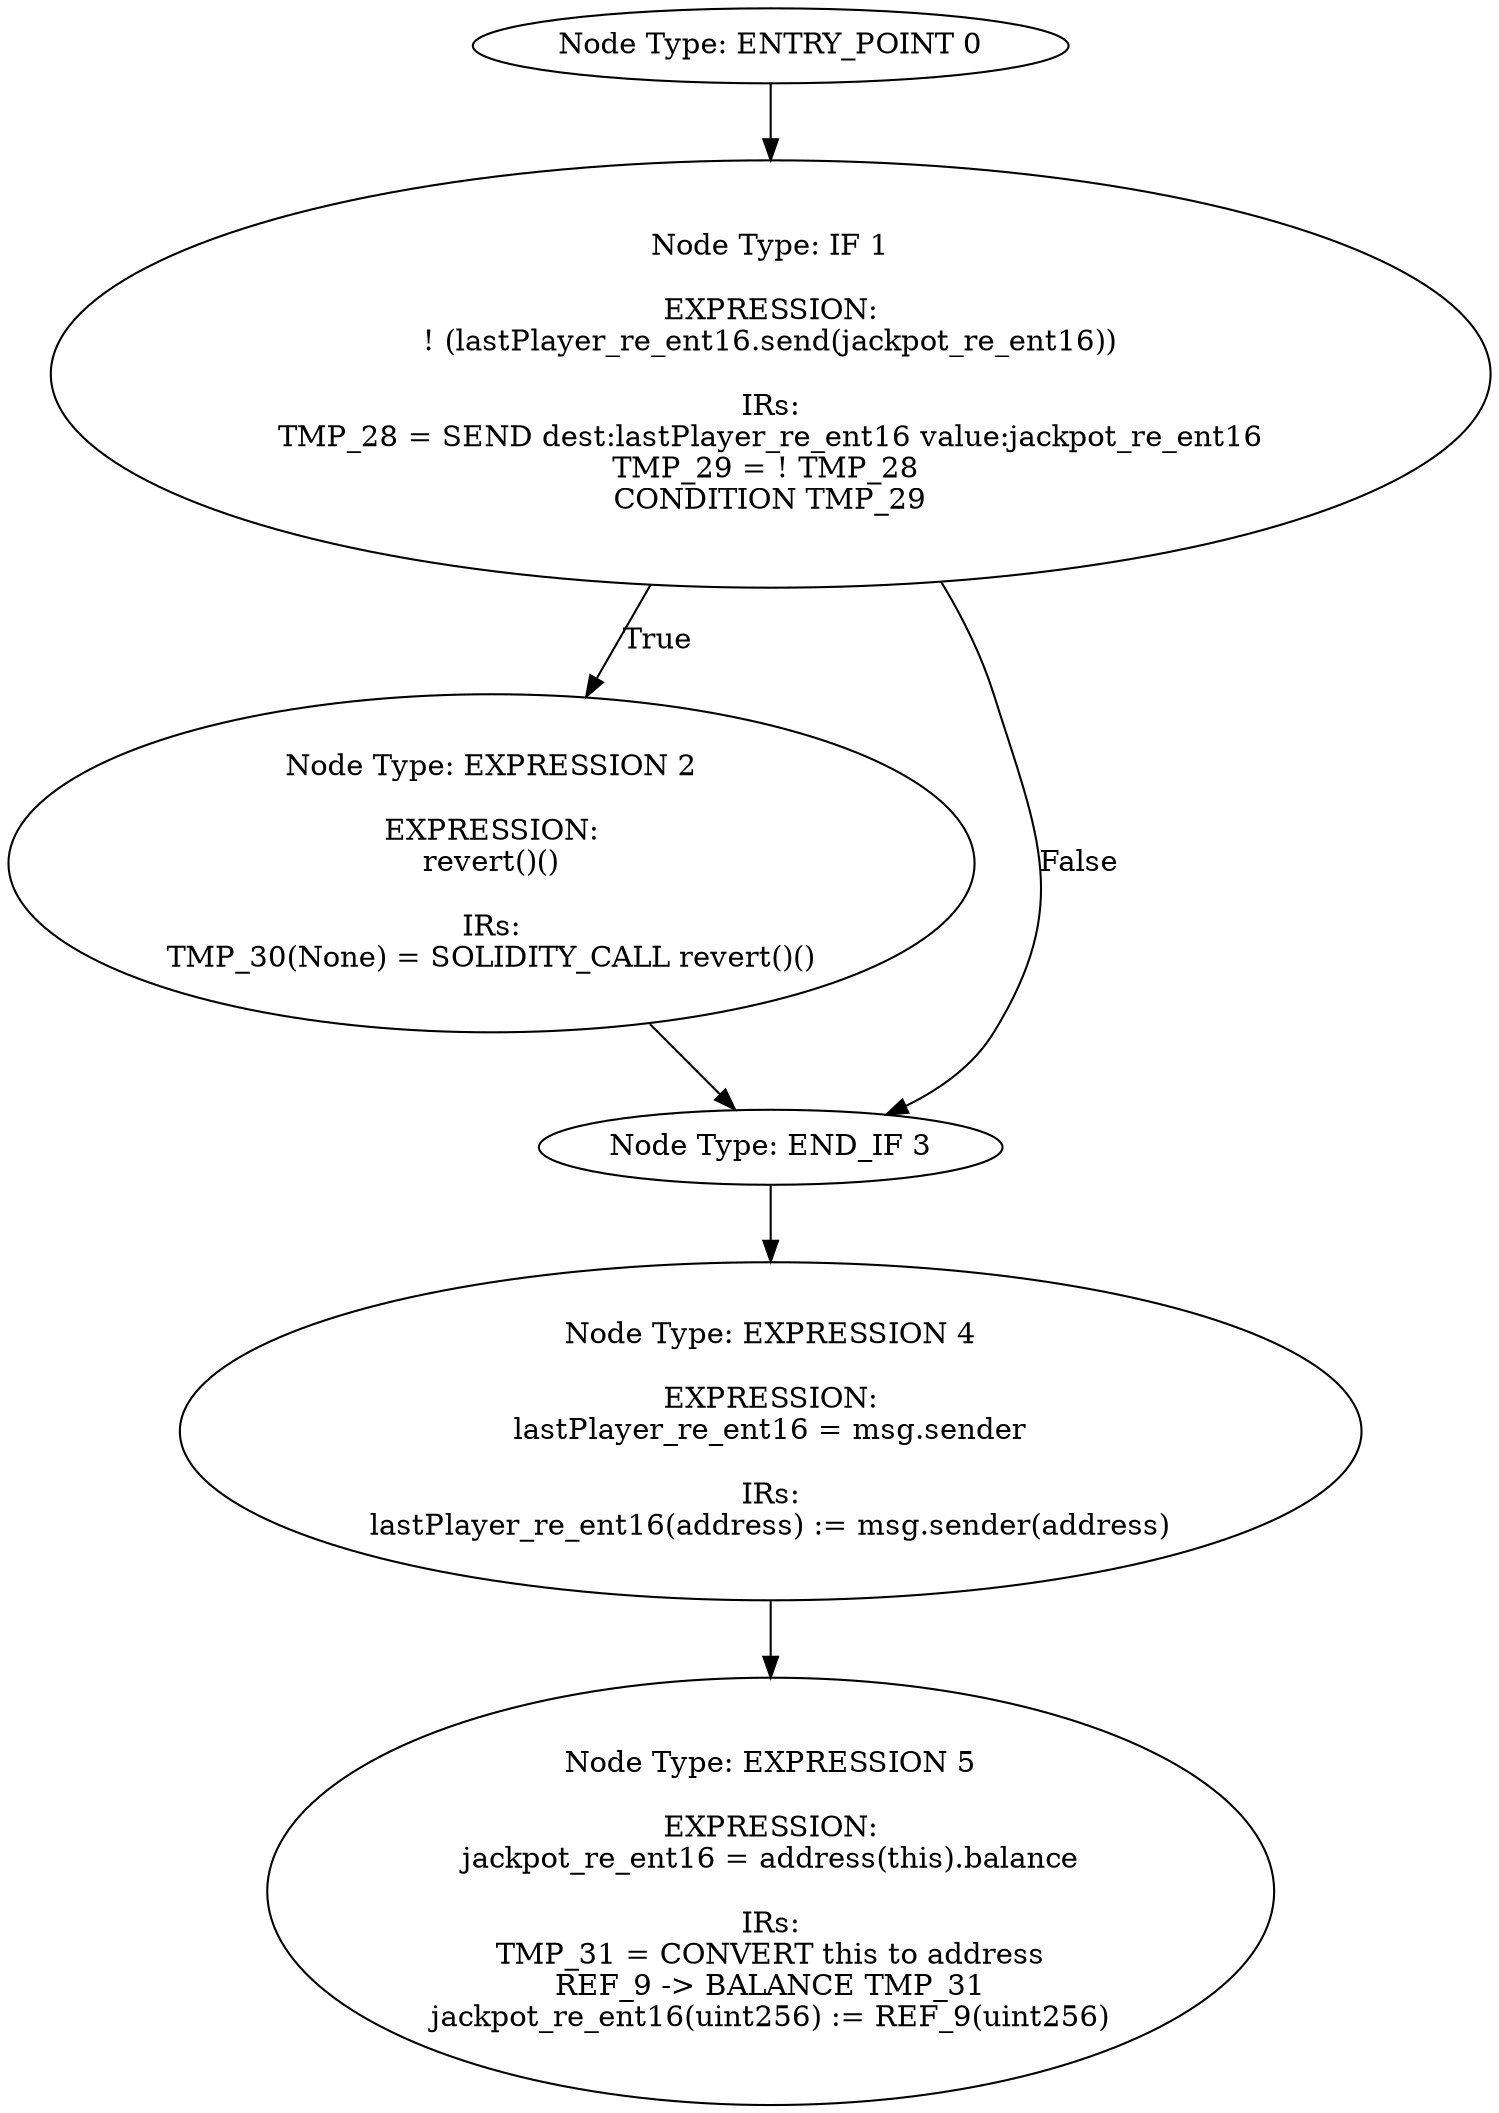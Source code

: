 digraph{
0[label="Node Type: ENTRY_POINT 0
"];
0->1;
1[label="Node Type: IF 1

EXPRESSION:
! (lastPlayer_re_ent16.send(jackpot_re_ent16))

IRs:
TMP_28 = SEND dest:lastPlayer_re_ent16 value:jackpot_re_ent16
TMP_29 = ! TMP_28 
CONDITION TMP_29"];
1->2[label="True"];
1->3[label="False"];
2[label="Node Type: EXPRESSION 2

EXPRESSION:
revert()()

IRs:
TMP_30(None) = SOLIDITY_CALL revert()()"];
2->3;
3[label="Node Type: END_IF 3
"];
3->4;
4[label="Node Type: EXPRESSION 4

EXPRESSION:
lastPlayer_re_ent16 = msg.sender

IRs:
lastPlayer_re_ent16(address) := msg.sender(address)"];
4->5;
5[label="Node Type: EXPRESSION 5

EXPRESSION:
jackpot_re_ent16 = address(this).balance

IRs:
TMP_31 = CONVERT this to address
REF_9 -> BALANCE TMP_31
jackpot_re_ent16(uint256) := REF_9(uint256)"];
}
